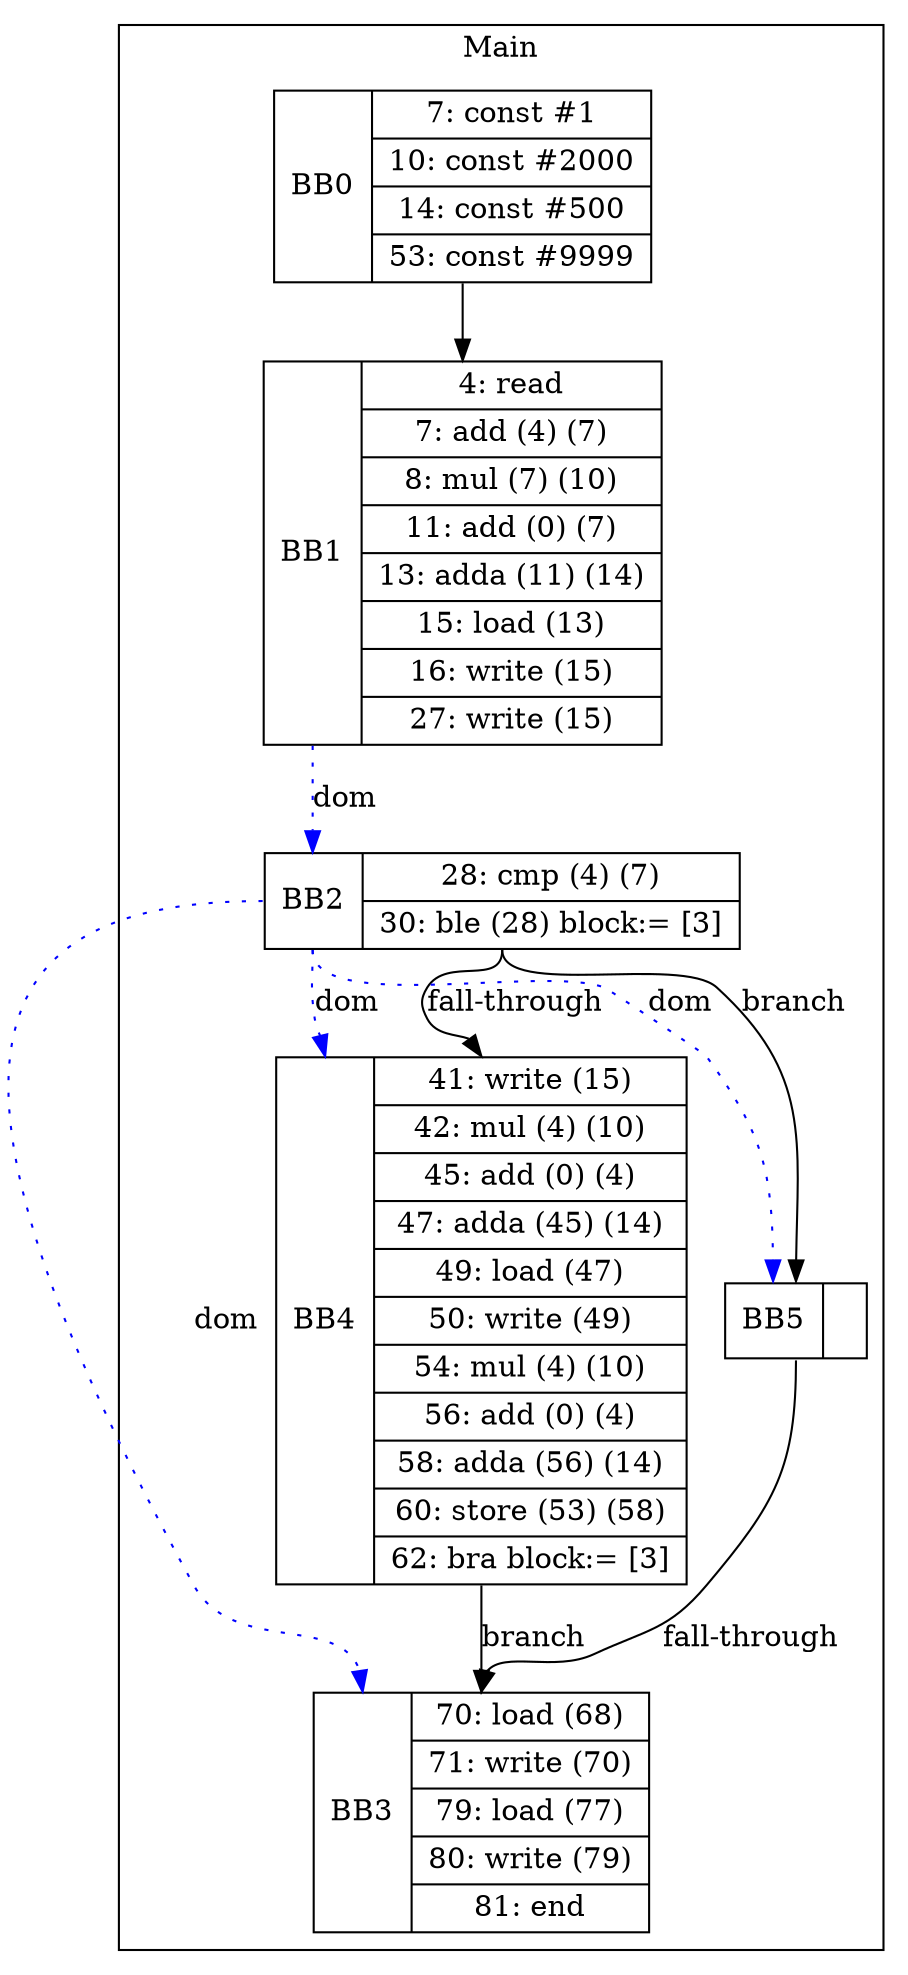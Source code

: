 digraph G {
node [shape=record];
subgraph cluster_main{
label = "Main";
BB0 [shape=record, label="<b>BB0|{7: const #1|10: const #2000|14: const #500|53: const #9999}"];
BB1 [shape=record, label="<b>BB1|{4: read|7: add (4) (7)|8: mul (7) (10)|11: add (0) (7)|13: adda (11) (14)|15: load (13)|16: write (15)|27: write (15)}"];
BB2 [shape=record, label="<b>BB2|{28: cmp (4) (7)|30: ble (28) block:= [3]}"];
BB3 [shape=record, label="<b>BB3|{70: load (68)|71: write (70)|79: load (77)|80: write (79)|81: end}"];
BB4 [shape=record, label="<b>BB4|{41: write (15)|42: mul (4) (10)|45: add (0) (4)|47: adda (45) (14)|49: load (47)|50: write (49)|54: mul (4) (10)|56: add (0) (4)|58: adda (56) (14)|60: store (53) (58)|62: bra block:= [3]}"];
BB5 [shape=record, label="<b>BB5|}"];
}
BB0:s -> BB1:n ;
BB2:b -> BB3:b [color=blue, style=dotted, label="dom"];
BB2:b -> BB4:b [color=blue, style=dotted, label="dom"];
BB1:b -> BB2:b [color=blue, style=dotted, label="dom"];
BB2:b -> BB5:b [color=blue, style=dotted, label="dom"];
BB2:s -> BB5:n [label="branch"];
BB4:s -> BB3:n [label="branch"];
BB5:s -> BB3:n [label="fall-through"];
BB2:s -> BB4:n [label="fall-through"];
}
